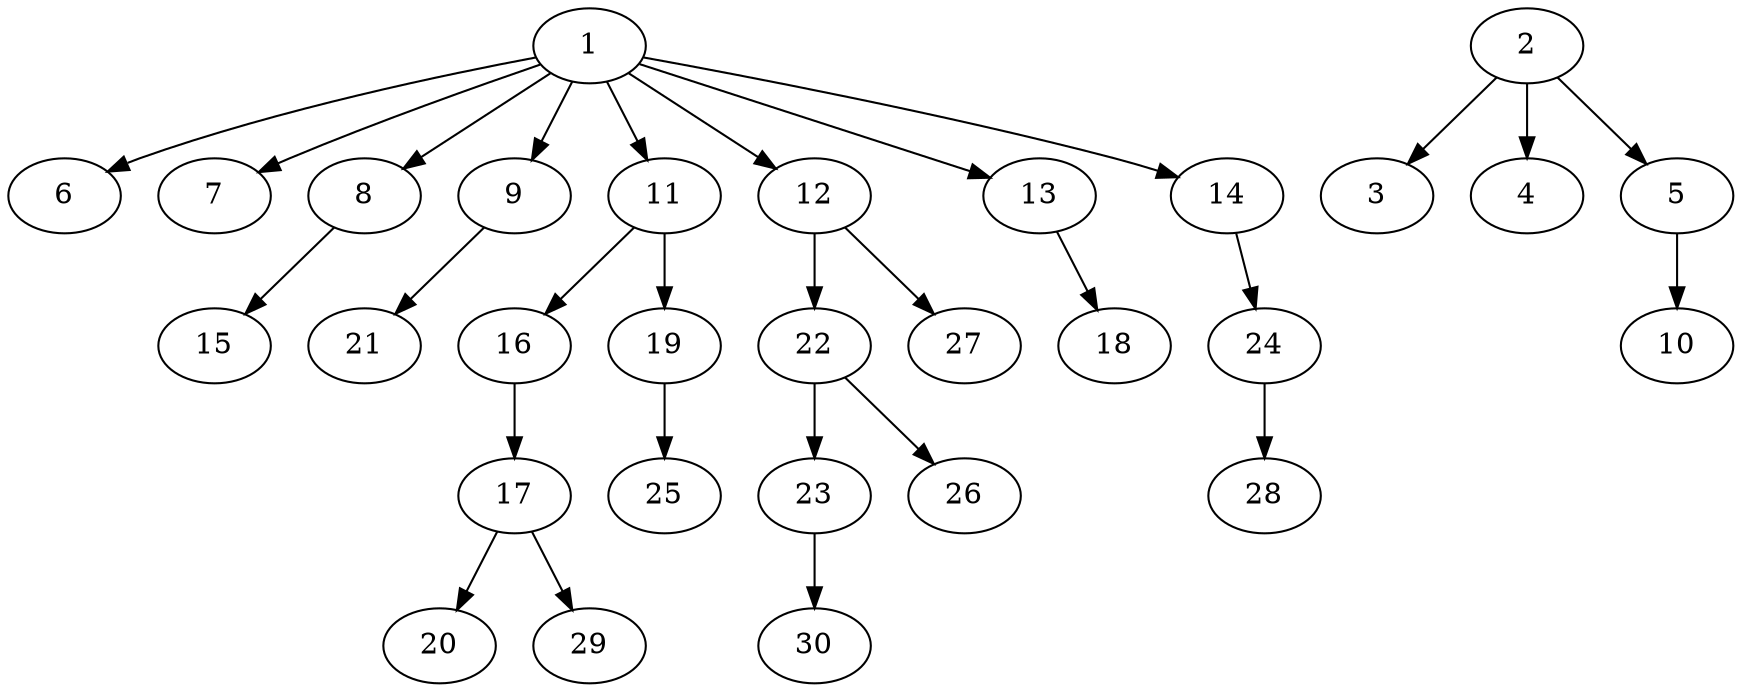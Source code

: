 // DAG automatically generated by daggen at Wed Apr 12 12:22:58 2017
// ./daggen --dot -n 30 --jump=5 --fat=0.4 --regularity=0.4 --density=0.2 
digraph G {
  1 [size="419586824954", alpha="0.03"]
  1 -> 6 [size ="679477248"]
  1 -> 7 [size ="679477248"]
  1 -> 8 [size ="679477248"]
  1 -> 9 [size ="679477248"]
  1 -> 11 [size ="679477248"]
  1 -> 12 [size ="679477248"]
  1 -> 13 [size ="679477248"]
  1 -> 14 [size ="679477248"]
  2 [size="8589934592", alpha="0.09"]
  2 -> 3 [size ="33554432"]
  2 -> 4 [size ="33554432"]
  2 -> 5 [size ="33554432"]
  3 [size="4763059383", alpha="0.17"]
  4 [size="6759305786", alpha="0.04"]
  5 [size="330403054604", alpha="0.16"]
  5 -> 10 [size ="209715200"]
  6 [size="32948924918", alpha="0.19"]
  7 [size="80893438925", alpha="0.19"]
  8 [size="11135307730", alpha="0.03"]
  8 -> 15 [size ="209715200"]
  9 [size="1348768707", alpha="0.04"]
  9 -> 21 [size ="33554432"]
  10 [size="23510411231", alpha="0.02"]
  11 [size="6491549806", alpha="0.17"]
  11 -> 16 [size ="209715200"]
  11 -> 19 [size ="209715200"]
  12 [size="18749485668", alpha="0.01"]
  12 -> 22 [size ="536870912"]
  12 -> 27 [size ="536870912"]
  13 [size="99528103026", alpha="0.12"]
  13 -> 18 [size ="301989888"]
  14 [size="16887927046", alpha="0.18"]
  14 -> 24 [size ="536870912"]
  15 [size="17533282696", alpha="0.09"]
  16 [size="8589934592", alpha="0.03"]
  16 -> 17 [size ="33554432"]
  17 [size="8058618149", alpha="0.03"]
  17 -> 20 [size ="134217728"]
  17 -> 29 [size ="134217728"]
  18 [size="26184886836", alpha="0.13"]
  19 [size="97803924409", alpha="0.02"]
  19 -> 25 [size ="209715200"]
  20 [size="21073894454", alpha="0.03"]
  21 [size="368293445632", alpha="0.08"]
  22 [size="134217728000", alpha="0.10"]
  22 -> 23 [size ="209715200"]
  22 -> 26 [size ="209715200"]
  23 [size="231928233984", alpha="0.12"]
  23 -> 30 [size ="301989888"]
  24 [size="713665495809", alpha="0.02"]
  24 -> 28 [size ="679477248"]
  25 [size="122090890108", alpha="0.16"]
  26 [size="65522057503", alpha="0.11"]
  27 [size="549755813888", alpha="0.08"]
  28 [size="389532637195", alpha="0.02"]
  29 [size="549755813888", alpha="0.03"]
  30 [size="411981778564", alpha="0.01"]
}
